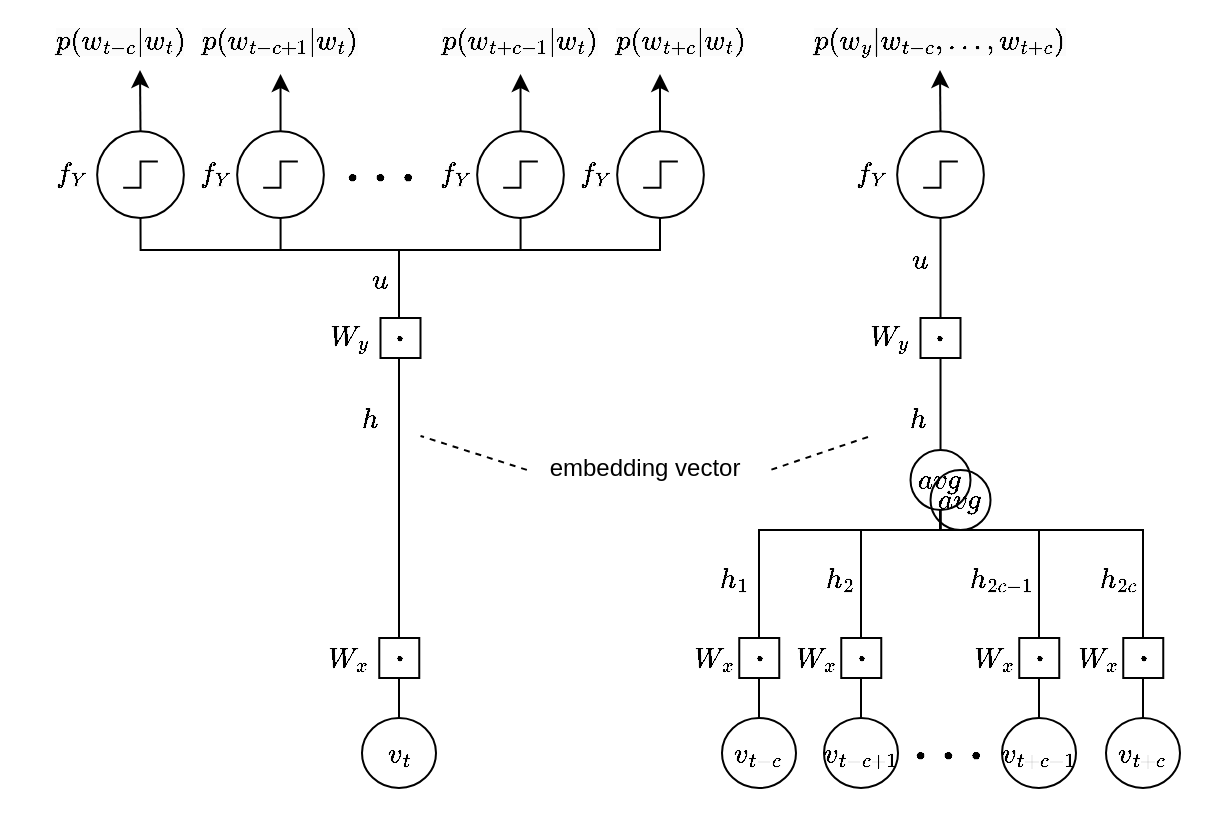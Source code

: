 <mxfile version="21.6.2" type="device">
  <diagram name="Page-1" id="9UZtM5yNKY0IqD80VRsd">
    <mxGraphModel dx="842" dy="452" grid="1" gridSize="10" guides="1" tooltips="1" connect="1" arrows="1" fold="1" page="1" pageScale="1" pageWidth="850" pageHeight="1100" math="1" shadow="0">
      <root>
        <mxCell id="0" />
        <mxCell id="1" parent="0" />
        <mxCell id="f-fhM4AL6zpH01GOsNq8-1" value="" style="rounded=0;whiteSpace=wrap;html=1;strokeColor=none;" vertex="1" parent="1">
          <mxGeometry x="40" y="20" width="592" height="415" as="geometry" />
        </mxCell>
        <mxCell id="ciUUhaE24E3GXDVcgQia-123" value="\(\ldots\)" style="text;html=1;align=center;verticalAlign=middle;resizable=0;points=[];autosize=1;strokeColor=none;fillColor=none;fontSize=26;fontStyle=1" parent="1" vertex="1">
          <mxGeometry x="434" y="371" width="120" height="40" as="geometry" />
        </mxCell>
        <mxCell id="ciUUhaE24E3GXDVcgQia-113" style="edgeStyle=orthogonalEdgeStyle;rounded=0;orthogonalLoop=1;jettySize=auto;html=1;endArrow=none;endFill=0;" parent="1" source="ciUUhaE24E3GXDVcgQia-111" target="ciUUhaE24E3GXDVcgQia-97" edge="1">
          <mxGeometry relative="1" as="geometry" />
        </mxCell>
        <mxCell id="ciUUhaE24E3GXDVcgQia-54" value="$$f_Y$$" style="text;html=1;align=center;verticalAlign=middle;resizable=0;points=[];autosize=1;strokeColor=none;fillColor=none;" parent="1" vertex="1">
          <mxGeometry x="20" y="92.32" width="70" height="30" as="geometry" />
        </mxCell>
        <mxCell id="f-fhM4AL6zpH01GOsNq8-10" style="edgeStyle=orthogonalEdgeStyle;rounded=0;orthogonalLoop=1;jettySize=auto;html=1;entryX=0.5;entryY=1;entryDx=0;entryDy=0;" edge="1" parent="1" source="ciUUhaE24E3GXDVcgQia-59" target="f-fhM4AL6zpH01GOsNq8-5">
          <mxGeometry relative="1" as="geometry">
            <Array as="points">
              <mxPoint x="220" y="145" />
              <mxPoint x="160" y="145" />
            </Array>
          </mxGeometry>
        </mxCell>
        <mxCell id="f-fhM4AL6zpH01GOsNq8-11" style="edgeStyle=orthogonalEdgeStyle;rounded=0;orthogonalLoop=1;jettySize=auto;html=1;" edge="1" parent="1" source="ciUUhaE24E3GXDVcgQia-59" target="f-fhM4AL6zpH01GOsNq8-9">
          <mxGeometry relative="1" as="geometry">
            <mxPoint x="350" y="50" as="targetPoint" />
            <Array as="points">
              <mxPoint x="220" y="145" />
              <mxPoint x="350" y="145" />
            </Array>
          </mxGeometry>
        </mxCell>
        <mxCell id="f-fhM4AL6zpH01GOsNq8-16" style="edgeStyle=orthogonalEdgeStyle;rounded=0;orthogonalLoop=1;jettySize=auto;html=1;entryX=0.5;entryY=1;entryDx=0;entryDy=0;" edge="1" parent="1" source="ciUUhaE24E3GXDVcgQia-59" target="f-fhM4AL6zpH01GOsNq8-15">
          <mxGeometry relative="1" as="geometry">
            <Array as="points">
              <mxPoint x="220" y="145" />
              <mxPoint x="280" y="145" />
            </Array>
          </mxGeometry>
        </mxCell>
        <mxCell id="ciUUhaE24E3GXDVcgQia-59" value="\(v_t\)" style="ellipse;whiteSpace=wrap;html=1;" parent="1" vertex="1">
          <mxGeometry x="201" y="379" width="37" height="35" as="geometry" />
        </mxCell>
        <mxCell id="ciUUhaE24E3GXDVcgQia-65" value="\(W_{x}\)" style="text;html=1;align=center;verticalAlign=middle;resizable=0;points=[];autosize=1;strokeColor=none;fillColor=none;" parent="1" vertex="1">
          <mxGeometry x="159" y="334" width="70" height="30" as="geometry" />
        </mxCell>
        <mxCell id="ciUUhaE24E3GXDVcgQia-66" value="\(W_{y}\)" style="text;html=1;align=center;verticalAlign=middle;resizable=0;points=[];autosize=1;strokeColor=none;fillColor=none;" parent="1" vertex="1">
          <mxGeometry x="159" y="174" width="70" height="30" as="geometry" />
        </mxCell>
        <mxCell id="ciUUhaE24E3GXDVcgQia-68" style="edgeStyle=orthogonalEdgeStyle;rounded=0;orthogonalLoop=1;jettySize=auto;html=1;exitX=0.5;exitY=0;exitDx=0;exitDy=0;exitPerimeter=0;" parent="1" source="ciUUhaE24E3GXDVcgQia-77" edge="1">
          <mxGeometry relative="1" as="geometry">
            <mxPoint x="90.429" y="99" as="sourcePoint" />
            <mxPoint x="90" y="55" as="targetPoint" />
          </mxGeometry>
        </mxCell>
        <mxCell id="ciUUhaE24E3GXDVcgQia-69" style="edgeStyle=orthogonalEdgeStyle;rounded=0;orthogonalLoop=1;jettySize=auto;html=1;entryX=0.5;entryY=1;entryDx=0;entryDy=0;entryPerimeter=0;exitX=0.5;exitY=0;exitDx=0;exitDy=0;endArrow=none;endFill=0;" parent="1" source="ciUUhaE24E3GXDVcgQia-59" target="ciUUhaE24E3GXDVcgQia-77" edge="1">
          <mxGeometry relative="1" as="geometry">
            <mxPoint x="220.38" y="99" as="targetPoint" />
            <mxPoint x="220.38" y="129" as="sourcePoint" />
            <Array as="points">
              <mxPoint x="220" y="145" />
              <mxPoint x="90" y="145" />
            </Array>
          </mxGeometry>
        </mxCell>
        <mxCell id="ciUUhaE24E3GXDVcgQia-75" value="\(\cdot\)" style="rounded=0;whiteSpace=wrap;html=1;fontSize=18;" parent="1" vertex="1">
          <mxGeometry x="209.63" y="339" width="20" height="20" as="geometry" />
        </mxCell>
        <mxCell id="ciUUhaE24E3GXDVcgQia-76" value="\(\cdot\)" style="rounded=0;whiteSpace=wrap;html=1;fontSize=18;" parent="1" vertex="1">
          <mxGeometry x="210.25" y="179" width="20" height="20" as="geometry" />
        </mxCell>
        <mxCell id="ciUUhaE24E3GXDVcgQia-77" value="" style="pointerEvents=1;verticalLabelPosition=bottom;shadow=0;dashed=0;align=center;html=1;verticalAlign=top;shape=mxgraph.electrical.signal_sources.source;aspect=fixed;points=[[0.5,0,0],[1,0.5,0],[0.5,1,0],[0,0.5,0]];elSignalType=stepOn;" parent="1" vertex="1">
          <mxGeometry x="68.57" y="85.63" width="43.37" height="43.37" as="geometry" />
        </mxCell>
        <mxCell id="ciUUhaE24E3GXDVcgQia-81" value="\(h\)" style="text;html=1;align=center;verticalAlign=middle;resizable=0;points=[];autosize=1;strokeColor=none;fillColor=none;fontStyle=1" parent="1" vertex="1">
          <mxGeometry x="180.25" y="215" width="50" height="30" as="geometry" />
        </mxCell>
        <mxCell id="ciUUhaE24E3GXDVcgQia-82" value="\(u\)" style="text;html=1;align=center;verticalAlign=middle;resizable=0;points=[];autosize=1;strokeColor=none;fillColor=none;" parent="1" vertex="1">
          <mxGeometry x="190.25" y="145" width="40" height="30" as="geometry" />
        </mxCell>
        <mxCell id="ciUUhaE24E3GXDVcgQia-84" value="&lt;span style=&quot;color: rgb(0, 0, 0); font-family: Helvetica; font-size: 12px; font-style: normal; font-variant-ligatures: normal; font-variant-caps: normal; font-weight: 400; letter-spacing: normal; orphans: 2; text-indent: 0px; text-transform: none; widows: 2; word-spacing: 0px; -webkit-text-stroke-width: 0px; background-color: rgb(251, 251, 251); text-decoration-thickness: initial; text-decoration-style: initial; text-decoration-color: initial; float: none; display: inline !important;&quot;&gt;\(p(w_{t-c}|w_t)\)&lt;/span&gt;" style="text;whiteSpace=wrap;html=1;align=center;" parent="1" vertex="1">
          <mxGeometry x="50.26" y="27" width="60" height="30" as="geometry" />
        </mxCell>
        <mxCell id="ciUUhaE24E3GXDVcgQia-86" value="embedding vector" style="text;html=1;align=center;verticalAlign=middle;resizable=0;points=[];autosize=1;strokeColor=none;fillColor=none;" parent="1" vertex="1">
          <mxGeometry x="282" y="239" width="120" height="30" as="geometry" />
        </mxCell>
        <mxCell id="ciUUhaE24E3GXDVcgQia-88" value="" style="endArrow=none;html=1;rounded=0;dashed=1;entryX=1.03;entryY=0.529;entryDx=0;entryDy=0;entryPerimeter=0;" parent="1" source="ciUUhaE24E3GXDVcgQia-98" target="ciUUhaE24E3GXDVcgQia-86" edge="1">
          <mxGeometry width="50" height="50" relative="1" as="geometry">
            <mxPoint x="396" y="229" as="sourcePoint" />
            <mxPoint x="376" y="229" as="targetPoint" />
          </mxGeometry>
        </mxCell>
        <mxCell id="ciUUhaE24E3GXDVcgQia-89" value="$$f_Y$$" style="text;html=1;align=center;verticalAlign=middle;resizable=0;points=[];autosize=1;strokeColor=none;fillColor=none;" parent="1" vertex="1">
          <mxGeometry x="420" y="92.32" width="70" height="30" as="geometry" />
        </mxCell>
        <mxCell id="ciUUhaE24E3GXDVcgQia-90" value="\(v_{t-c}\)" style="ellipse;whiteSpace=wrap;html=1;" parent="1" vertex="1">
          <mxGeometry x="381" y="379" width="37" height="35" as="geometry" />
        </mxCell>
        <mxCell id="ciUUhaE24E3GXDVcgQia-91" value="\(W_{x}\)" style="text;html=1;align=center;verticalAlign=middle;resizable=0;points=[];autosize=1;strokeColor=none;fillColor=none;" parent="1" vertex="1">
          <mxGeometry x="342" y="334" width="70" height="30" as="geometry" />
        </mxCell>
        <mxCell id="ciUUhaE24E3GXDVcgQia-92" value="\(W_{y}\)" style="text;html=1;align=center;verticalAlign=middle;resizable=0;points=[];autosize=1;strokeColor=none;fillColor=none;" parent="1" vertex="1">
          <mxGeometry x="429" y="174" width="70" height="30" as="geometry" />
        </mxCell>
        <mxCell id="ciUUhaE24E3GXDVcgQia-93" style="edgeStyle=orthogonalEdgeStyle;rounded=0;orthogonalLoop=1;jettySize=auto;html=1;exitX=0.5;exitY=0;exitDx=0;exitDy=0;exitPerimeter=0;" parent="1" source="ciUUhaE24E3GXDVcgQia-97" edge="1">
          <mxGeometry relative="1" as="geometry">
            <mxPoint x="490.429" y="99" as="sourcePoint" />
            <mxPoint x="490" y="55" as="targetPoint" />
          </mxGeometry>
        </mxCell>
        <mxCell id="ciUUhaE24E3GXDVcgQia-94" style="edgeStyle=orthogonalEdgeStyle;rounded=0;orthogonalLoop=1;jettySize=auto;html=1;entryX=0.5;entryY=1;entryDx=0;entryDy=0;exitX=0.5;exitY=0;exitDx=0;exitDy=0;endArrow=none;endFill=0;" parent="1" source="ciUUhaE24E3GXDVcgQia-90" target="ciUUhaE24E3GXDVcgQia-111" edge="1">
          <mxGeometry relative="1" as="geometry">
            <mxPoint x="470.26" y="275" as="targetPoint" />
            <mxPoint x="470.38" y="129" as="sourcePoint" />
            <Array as="points">
              <mxPoint x="400" y="285" />
              <mxPoint x="490" y="285" />
              <mxPoint x="490" y="275" />
            </Array>
          </mxGeometry>
        </mxCell>
        <mxCell id="ciUUhaE24E3GXDVcgQia-95" value="\(\cdot\)" style="rounded=0;whiteSpace=wrap;html=1;fontSize=18;" parent="1" vertex="1">
          <mxGeometry x="389.63" y="339" width="20" height="20" as="geometry" />
        </mxCell>
        <mxCell id="ciUUhaE24E3GXDVcgQia-96" value="\(\cdot\)" style="rounded=0;whiteSpace=wrap;html=1;fontSize=18;" parent="1" vertex="1">
          <mxGeometry x="480.25" y="179" width="20" height="20" as="geometry" />
        </mxCell>
        <mxCell id="ciUUhaE24E3GXDVcgQia-97" value="" style="pointerEvents=1;verticalLabelPosition=bottom;shadow=0;dashed=0;align=center;html=1;verticalAlign=top;shape=mxgraph.electrical.signal_sources.source;aspect=fixed;points=[[0.5,0,0],[1,0.5,0],[0.5,1,0],[0,0.5,0]];elSignalType=stepOn;" parent="1" vertex="1">
          <mxGeometry x="468.57" y="85.63" width="43.37" height="43.37" as="geometry" />
        </mxCell>
        <mxCell id="ciUUhaE24E3GXDVcgQia-98" value="\(h\)" style="text;html=1;align=center;verticalAlign=middle;resizable=0;points=[];autosize=1;strokeColor=none;fillColor=none;fontStyle=1" parent="1" vertex="1">
          <mxGeometry x="454" y="215" width="50" height="30" as="geometry" />
        </mxCell>
        <mxCell id="ciUUhaE24E3GXDVcgQia-99" value="\(u\)" style="text;html=1;align=center;verticalAlign=middle;resizable=0;points=[];autosize=1;strokeColor=none;fillColor=none;" parent="1" vertex="1">
          <mxGeometry x="460.25" y="135" width="40" height="30" as="geometry" />
        </mxCell>
        <mxCell id="ciUUhaE24E3GXDVcgQia-100" value="&lt;span style=&quot;color: rgb(0, 0, 0); font-family: Helvetica; font-size: 12px; font-style: normal; font-variant-ligatures: normal; font-variant-caps: normal; font-weight: 400; letter-spacing: normal; orphans: 2; text-indent: 0px; text-transform: none; widows: 2; word-spacing: 0px; -webkit-text-stroke-width: 0px; background-color: rgb(251, 251, 251); text-decoration-thickness: initial; text-decoration-style: initial; text-decoration-color: initial; float: none; display: inline !important;&quot;&gt;\(p(w_y|w_{t-c}, \ldots, w_{t+c})\)&lt;/span&gt;" style="text;whiteSpace=wrap;html=1;align=center;" parent="1" vertex="1">
          <mxGeometry x="460.26" y="27" width="60" height="30" as="geometry" />
        </mxCell>
        <mxCell id="ciUUhaE24E3GXDVcgQia-106" style="edgeStyle=orthogonalEdgeStyle;rounded=0;orthogonalLoop=1;jettySize=auto;html=1;entryX=0.5;entryY=1;entryDx=0;entryDy=0;endArrow=none;endFill=0;exitX=0.5;exitY=0;exitDx=0;exitDy=0;" parent="1" source="ciUUhaE24E3GXDVcgQia-103" target="ciUUhaE24E3GXDVcgQia-111" edge="1">
          <mxGeometry relative="1" as="geometry">
            <mxPoint x="449" y="375" as="sourcePoint" />
            <mxPoint x="470.26" y="275" as="targetPoint" />
            <Array as="points">
              <mxPoint x="450" y="285" />
              <mxPoint x="490" y="285" />
              <mxPoint x="490" y="275" />
            </Array>
          </mxGeometry>
        </mxCell>
        <mxCell id="ciUUhaE24E3GXDVcgQia-103" value="\(v_{t-c+1}\)" style="ellipse;whiteSpace=wrap;html=1;" parent="1" vertex="1">
          <mxGeometry x="432" y="379" width="37" height="35" as="geometry" />
        </mxCell>
        <mxCell id="ciUUhaE24E3GXDVcgQia-104" value="\(W_{x}\)" style="text;html=1;align=center;verticalAlign=middle;resizable=0;points=[];autosize=1;strokeColor=none;fillColor=none;" parent="1" vertex="1">
          <mxGeometry x="393" y="334" width="70" height="30" as="geometry" />
        </mxCell>
        <mxCell id="ciUUhaE24E3GXDVcgQia-105" value="\(\cdot\)" style="rounded=0;whiteSpace=wrap;html=1;fontSize=18;" parent="1" vertex="1">
          <mxGeometry x="440.63" y="339" width="20" height="20" as="geometry" />
        </mxCell>
        <mxCell id="ciUUhaE24E3GXDVcgQia-122" style="edgeStyle=orthogonalEdgeStyle;rounded=0;orthogonalLoop=1;jettySize=auto;html=1;entryX=0.5;entryY=1;entryDx=0;entryDy=0;endArrow=none;endFill=0;exitX=0.5;exitY=0;exitDx=0;exitDy=0;" parent="1" source="ciUUhaE24E3GXDVcgQia-107" target="ciUUhaE24E3GXDVcgQia-111" edge="1">
          <mxGeometry relative="1" as="geometry">
            <Array as="points">
              <mxPoint x="540" y="285" />
              <mxPoint x="490" y="285" />
            </Array>
          </mxGeometry>
        </mxCell>
        <mxCell id="ciUUhaE24E3GXDVcgQia-107" value="\(v_{t+c-1}\)" style="ellipse;whiteSpace=wrap;html=1;" parent="1" vertex="1">
          <mxGeometry x="521" y="379" width="37" height="35" as="geometry" />
        </mxCell>
        <mxCell id="ciUUhaE24E3GXDVcgQia-108" value="\(W_{x}\)" style="text;html=1;align=center;verticalAlign=middle;resizable=0;points=[];autosize=1;strokeColor=none;fillColor=none;" parent="1" vertex="1">
          <mxGeometry x="482" y="334" width="70" height="30" as="geometry" />
        </mxCell>
        <mxCell id="ciUUhaE24E3GXDVcgQia-109" value="\(\cdot\)" style="rounded=0;whiteSpace=wrap;html=1;fontSize=18;" parent="1" vertex="1">
          <mxGeometry x="529.63" y="339" width="20" height="20" as="geometry" />
        </mxCell>
        <mxCell id="ciUUhaE24E3GXDVcgQia-111" value="\(avg\)" style="ellipse;whiteSpace=wrap;html=1;fillColor=none;" parent="1" vertex="1">
          <mxGeometry x="475.26" y="245" width="30" height="30" as="geometry" />
        </mxCell>
        <mxCell id="ciUUhaE24E3GXDVcgQia-114" value="\(h_1\)" style="text;html=1;align=center;verticalAlign=middle;resizable=0;points=[];autosize=1;strokeColor=none;fillColor=none;fontStyle=1" parent="1" vertex="1">
          <mxGeometry x="356.63" y="295" width="60" height="30" as="geometry" />
        </mxCell>
        <mxCell id="ciUUhaE24E3GXDVcgQia-115" value="\(h_2\)" style="text;html=1;align=center;verticalAlign=middle;resizable=0;points=[];autosize=1;strokeColor=none;fillColor=none;fontStyle=1" parent="1" vertex="1">
          <mxGeometry x="409.63" y="295" width="60" height="30" as="geometry" />
        </mxCell>
        <mxCell id="ciUUhaE24E3GXDVcgQia-116" value="\(h_{2c-1}\)" style="text;html=1;align=center;verticalAlign=middle;resizable=0;points=[];autosize=1;strokeColor=none;fillColor=none;fontStyle=1" parent="1" vertex="1">
          <mxGeometry x="475.26" y="295" width="90" height="30" as="geometry" />
        </mxCell>
        <mxCell id="ciUUhaE24E3GXDVcgQia-118" value="" style="endArrow=none;html=1;rounded=0;exitX=0.012;exitY=0.532;exitDx=0;exitDy=0;exitPerimeter=0;dashed=1;" parent="1" source="ciUUhaE24E3GXDVcgQia-86" target="ciUUhaE24E3GXDVcgQia-81" edge="1">
          <mxGeometry width="50" height="50" relative="1" as="geometry">
            <mxPoint x="246" y="229" as="sourcePoint" />
            <mxPoint x="226" y="229" as="targetPoint" />
          </mxGeometry>
        </mxCell>
        <mxCell id="ciUUhaE24E3GXDVcgQia-128" style="edgeStyle=orthogonalEdgeStyle;rounded=0;orthogonalLoop=1;jettySize=auto;html=1;entryX=0.5;entryY=1;entryDx=0;entryDy=0;endArrow=none;endFill=0;" parent="1" source="ciUUhaE24E3GXDVcgQia-124" target="ciUUhaE24E3GXDVcgQia-111" edge="1">
          <mxGeometry relative="1" as="geometry">
            <Array as="points">
              <mxPoint x="592" y="285" />
              <mxPoint x="490" y="285" />
            </Array>
          </mxGeometry>
        </mxCell>
        <mxCell id="ciUUhaE24E3GXDVcgQia-124" value="\(v_{t+c}\)" style="ellipse;whiteSpace=wrap;html=1;" parent="1" vertex="1">
          <mxGeometry x="573" y="379" width="37" height="35" as="geometry" />
        </mxCell>
        <mxCell id="ciUUhaE24E3GXDVcgQia-125" value="\(W_{x}\)" style="text;html=1;align=center;verticalAlign=middle;resizable=0;points=[];autosize=1;strokeColor=none;fillColor=none;" parent="1" vertex="1">
          <mxGeometry x="534" y="334" width="70" height="30" as="geometry" />
        </mxCell>
        <mxCell id="ciUUhaE24E3GXDVcgQia-126" value="\(\cdot\)" style="rounded=0;whiteSpace=wrap;html=1;fontSize=18;" parent="1" vertex="1">
          <mxGeometry x="581.63" y="339" width="20" height="20" as="geometry" />
        </mxCell>
        <mxCell id="ciUUhaE24E3GXDVcgQia-127" value="\(h_{2c}\)" style="text;html=1;align=center;verticalAlign=middle;resizable=0;points=[];autosize=1;strokeColor=none;fillColor=none;fontStyle=1" parent="1" vertex="1">
          <mxGeometry x="543.63" y="295" width="70" height="30" as="geometry" />
        </mxCell>
        <mxCell id="f-fhM4AL6zpH01GOsNq8-2" value="$$f_Y$$" style="text;html=1;align=center;verticalAlign=middle;resizable=0;points=[];autosize=1;strokeColor=none;fillColor=none;" vertex="1" parent="1">
          <mxGeometry x="92" y="92.32" width="70" height="30" as="geometry" />
        </mxCell>
        <mxCell id="f-fhM4AL6zpH01GOsNq8-4" value="" style="pointerEvents=1;verticalLabelPosition=bottom;shadow=0;dashed=0;align=center;html=1;verticalAlign=top;shape=mxgraph.electrical.signal_sources.source;aspect=fixed;points=[[0.5,0,0],[1,0.5,0],[0.5,1,0],[0,0.5,0]];elSignalType=stepOn;" vertex="1" parent="1">
          <mxGeometry x="138.57" y="85.63" width="43.37" height="43.37" as="geometry" />
        </mxCell>
        <mxCell id="f-fhM4AL6zpH01GOsNq8-5" value="&lt;span style=&quot;color: rgb(0, 0, 0); font-family: Helvetica; font-size: 12px; font-style: normal; font-variant-ligatures: normal; font-variant-caps: normal; font-weight: 400; letter-spacing: normal; orphans: 2; text-indent: 0px; text-transform: none; widows: 2; word-spacing: 0px; -webkit-text-stroke-width: 0px; background-color: rgb(251, 251, 251); text-decoration-thickness: initial; text-decoration-style: initial; text-decoration-color: initial; float: none; display: inline !important;&quot;&gt;\(p(w_{t-c+1}|w_t)\)&lt;/span&gt;" style="text;whiteSpace=wrap;html=1;align=center;" vertex="1" parent="1">
          <mxGeometry x="130.26" y="27" width="60" height="30" as="geometry" />
        </mxCell>
        <mxCell id="f-fhM4AL6zpH01GOsNq8-6" value="$$f_Y$$" style="text;html=1;align=center;verticalAlign=middle;resizable=0;points=[];autosize=1;strokeColor=none;fillColor=none;" vertex="1" parent="1">
          <mxGeometry x="282" y="92.32" width="70" height="30" as="geometry" />
        </mxCell>
        <mxCell id="f-fhM4AL6zpH01GOsNq8-8" value="" style="pointerEvents=1;verticalLabelPosition=bottom;shadow=0;dashed=0;align=center;html=1;verticalAlign=top;shape=mxgraph.electrical.signal_sources.source;aspect=fixed;points=[[0.5,0,0],[1,0.5,0],[0.5,1,0],[0,0.5,0]];elSignalType=stepOn;" vertex="1" parent="1">
          <mxGeometry x="328.57" y="85.63" width="43.37" height="43.37" as="geometry" />
        </mxCell>
        <mxCell id="f-fhM4AL6zpH01GOsNq8-9" value="&lt;span style=&quot;color: rgb(0, 0, 0); font-family: Helvetica; font-size: 12px; font-style: normal; font-variant-ligatures: normal; font-variant-caps: normal; font-weight: 400; letter-spacing: normal; orphans: 2; text-indent: 0px; text-transform: none; widows: 2; word-spacing: 0px; -webkit-text-stroke-width: 0px; background-color: rgb(251, 251, 251); text-decoration-thickness: initial; text-decoration-style: initial; text-decoration-color: initial; float: none; display: inline !important;&quot;&gt;\(p(w_{t+c}|w_t)\)&lt;/span&gt;" style="text;whiteSpace=wrap;html=1;align=center;" vertex="1" parent="1">
          <mxGeometry x="330.26" y="27" width="60" height="30" as="geometry" />
        </mxCell>
        <mxCell id="f-fhM4AL6zpH01GOsNq8-14" value="" style="pointerEvents=1;verticalLabelPosition=bottom;shadow=0;dashed=0;align=center;html=1;verticalAlign=top;shape=mxgraph.electrical.signal_sources.source;aspect=fixed;points=[[0.5,0,0],[1,0.5,0],[0.5,1,0],[0,0.5,0]];elSignalType=stepOn;" vertex="1" parent="1">
          <mxGeometry x="258.57" y="85.63" width="43.37" height="43.37" as="geometry" />
        </mxCell>
        <mxCell id="f-fhM4AL6zpH01GOsNq8-15" value="&lt;span style=&quot;color: rgb(0, 0, 0); font-family: Helvetica; font-size: 12px; font-style: normal; font-variant-ligatures: normal; font-variant-caps: normal; font-weight: 400; letter-spacing: normal; orphans: 2; text-indent: 0px; text-transform: none; widows: 2; word-spacing: 0px; -webkit-text-stroke-width: 0px; background-color: rgb(251, 251, 251); text-decoration-thickness: initial; text-decoration-style: initial; text-decoration-color: initial; float: none; display: inline !important;&quot;&gt;\(p(w_{t+c-1}|w_t)\)&lt;/span&gt;" style="text;whiteSpace=wrap;html=1;align=center;" vertex="1" parent="1">
          <mxGeometry x="250.26" y="27" width="60" height="30" as="geometry" />
        </mxCell>
        <mxCell id="f-fhM4AL6zpH01GOsNq8-17" value="\(\ldots\)" style="text;html=1;align=center;verticalAlign=middle;resizable=0;points=[];autosize=1;strokeColor=none;fillColor=none;fontSize=26;fontStyle=1" vertex="1" parent="1">
          <mxGeometry x="150.25" y="82.32" width="120" height="40" as="geometry" />
        </mxCell>
        <mxCell id="f-fhM4AL6zpH01GOsNq8-13" value="$$f_Y$$" style="text;html=1;align=center;verticalAlign=middle;resizable=0;points=[];autosize=1;strokeColor=none;fillColor=none;" vertex="1" parent="1">
          <mxGeometry x="212" y="92.32" width="70" height="30" as="geometry" />
        </mxCell>
        <mxCell id="f-fhM4AL6zpH01GOsNq8-19" value="\(avg\)" style="ellipse;whiteSpace=wrap;html=1;fillColor=none;" vertex="1" parent="1">
          <mxGeometry x="485.26" y="255" width="30" height="30" as="geometry" />
        </mxCell>
      </root>
    </mxGraphModel>
  </diagram>
</mxfile>

